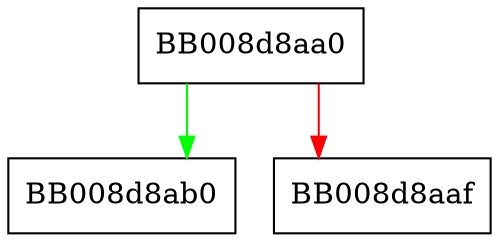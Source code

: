 digraph access {
  node [shape="box"];
  graph [splines=ortho];
  BB008d8aa0 -> BB008d8ab0 [color="green"];
  BB008d8aa0 -> BB008d8aaf [color="red"];
}